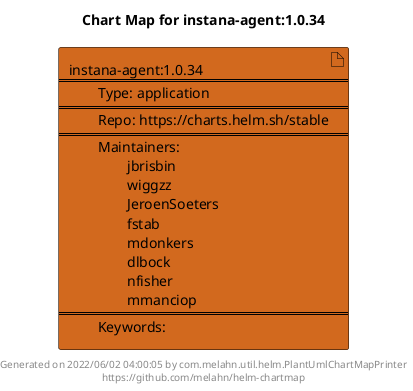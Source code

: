 @startuml
skinparam linetype ortho
skinparam backgroundColor white
skinparam usecaseBorderColor black
skinparam usecaseArrowColor LightSlateGray
skinparam artifactBorderColor black
skinparam artifactArrowColor LightSlateGray

title Chart Map for instana-agent:1.0.34

'There is one referenced Helm Chart
artifact "instana-agent:1.0.34\n====\n\tType: application\n====\n\tRepo: https://charts.helm.sh/stable\n====\n\tMaintainers: \n\t\tjbrisbin\n\t\twiggzz\n\t\tJeroenSoeters\n\t\tfstab\n\t\tmdonkers\n\t\tdlbock\n\t\tnfisher\n\t\tmmanciop\n====\n\tKeywords: " as instana_agent_1_0_34 #Chocolate

'There are 0 referenced Docker Images

'Chart Dependencies

center footer Generated on 2022/06/02 04:00:05 by com.melahn.util.helm.PlantUmlChartMapPrinter\nhttps://github.com/melahn/helm-chartmap
@enduml
